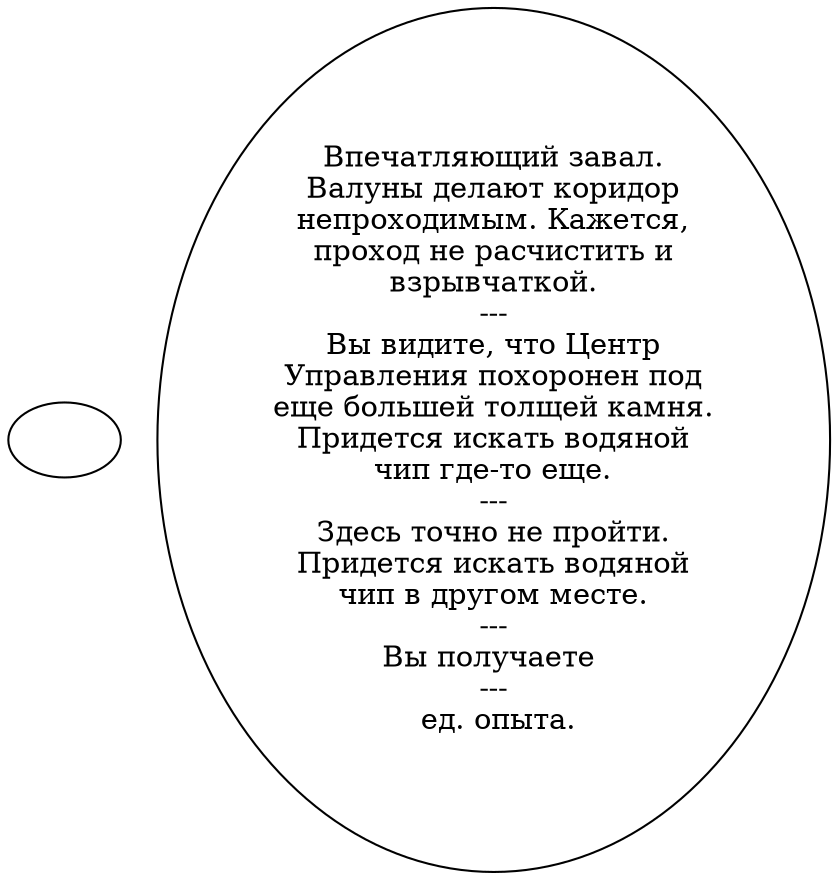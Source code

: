 digraph rubchip {
  "start" [style=filled       fillcolor="#FFFFFF"       color="#000000"]
  "start" [label=""]
  "spatial_p_proc" [style=filled       fillcolor="#FFFFFF"       color="#000000"]
  "spatial_p_proc" [label="Впечатляющий завал.\nВалуны делают коридор\nнепроходимым. Кажется,\nпроход не расчистить и\nвзрывчаткой.\n---\nВы видите, что Центр\nУправления похоронен под\nеще большей толщей камня.\nПридется искать водяной\nчип где-то еще.\n---\nЗдесь точно не пройти.\nПридется искать водяной\nчип в другом месте.\n---\nВы получаете \n---\n ед. опыта."]
}